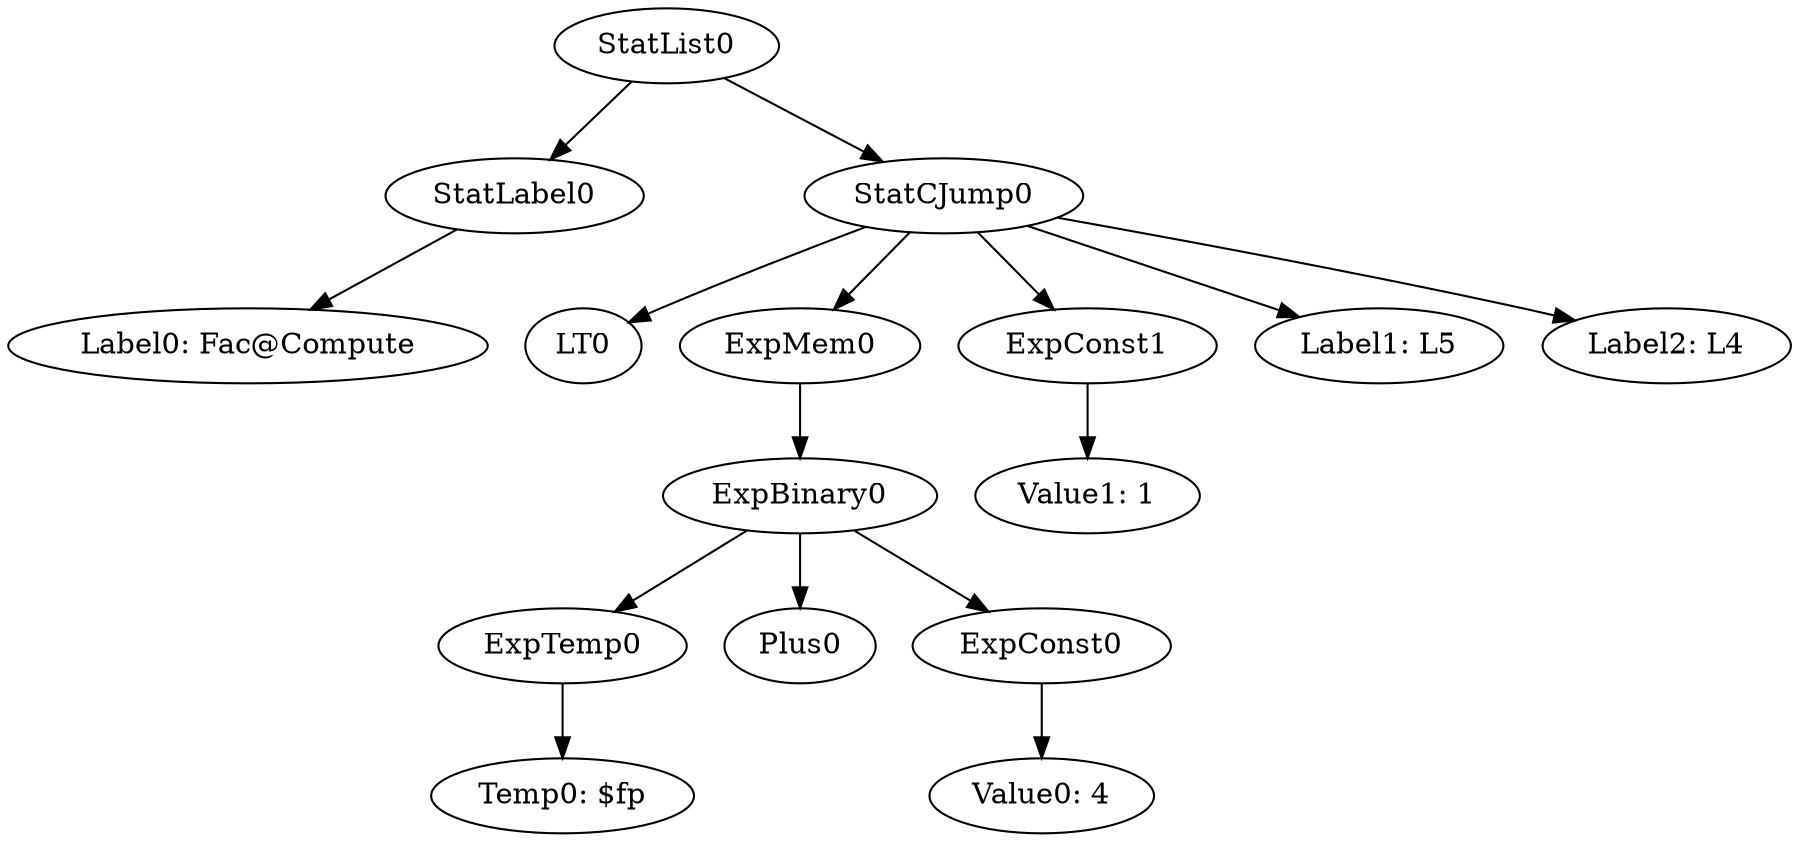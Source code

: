 digraph {
	ordering = out;
	ExpConst1 -> "Value1: 1";
	ExpMem0 -> ExpBinary0;
	ExpBinary0 -> ExpTemp0;
	ExpBinary0 -> Plus0;
	ExpBinary0 -> ExpConst0;
	ExpConst0 -> "Value0: 4";
	StatLabel0 -> "Label0: Fac@Compute";
	StatList0 -> StatLabel0;
	StatList0 -> StatCJump0;
	StatCJump0 -> LT0;
	StatCJump0 -> ExpMem0;
	StatCJump0 -> ExpConst1;
	StatCJump0 -> "Label1: L5";
	StatCJump0 -> "Label2: L4";
	ExpTemp0 -> "Temp0: $fp";
}

